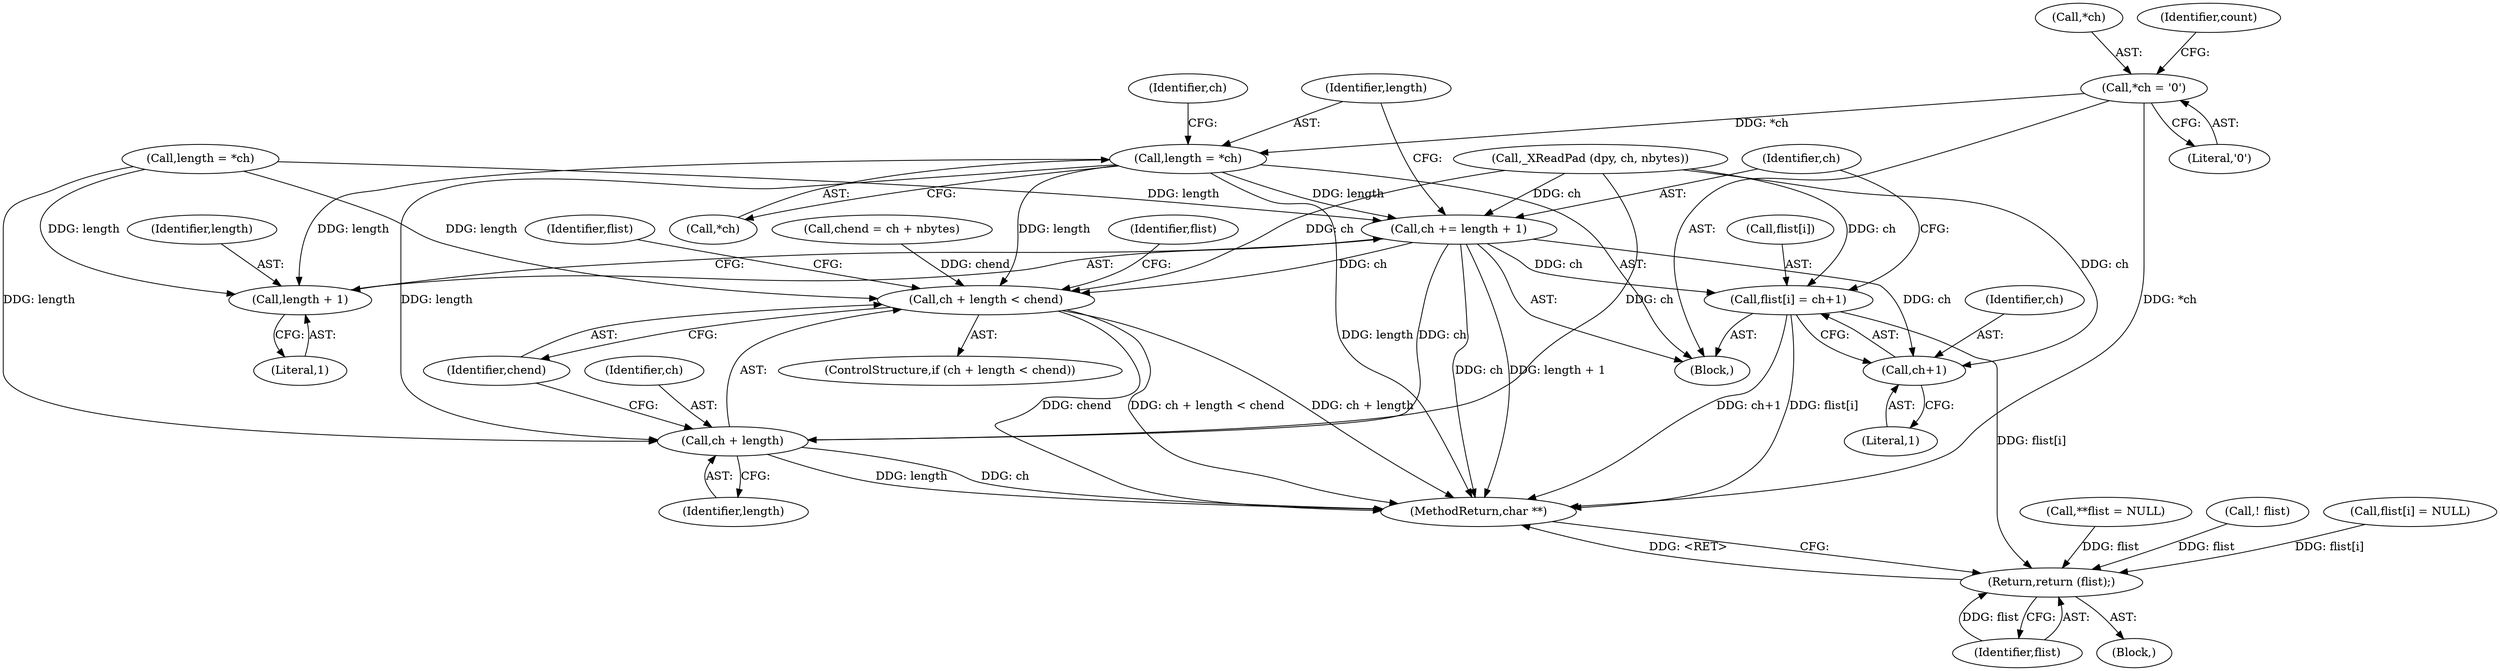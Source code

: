 digraph "0_libx11_dbf72805fd9d7b1846fe9a11b46f3994bfc27fea@pointer" {
"1000255" [label="(Call,*ch = '\0')"];
"1000251" [label="(Call,length = *ch)"];
"1000233" [label="(Call,ch + length < chend)"];
"1000234" [label="(Call,ch + length)"];
"1000246" [label="(Call,ch += length + 1)"];
"1000239" [label="(Call,flist[i] = ch+1)"];
"1000274" [label="(Return,return (flist);)"];
"1000243" [label="(Call,ch+1)"];
"1000248" [label="(Call,length + 1)"];
"1000255" [label="(Call,*ch = '\0')"];
"1000258" [label="(Literal,'\0')"];
"1000116" [label="(Call,**flist = NULL)"];
"1000241" [label="(Identifier,flist)"];
"1000239" [label="(Call,flist[i] = ch+1)"];
"1000275" [label="(Identifier,flist)"];
"1000186" [label="(Call,! flist)"];
"1000252" [label="(Identifier,length)"];
"1000264" [label="(Identifier,flist)"];
"1000253" [label="(Call,*ch)"];
"1000247" [label="(Identifier,ch)"];
"1000257" [label="(Identifier,ch)"];
"1000251" [label="(Call,length = *ch)"];
"1000256" [label="(Call,*ch)"];
"1000250" [label="(Literal,1)"];
"1000211" [label="(Call,chend = ch + nbytes)"];
"1000240" [label="(Call,flist[i])"];
"1000234" [label="(Call,ch + length)"];
"1000248" [label="(Call,length + 1)"];
"1000236" [label="(Identifier,length)"];
"1000244" [label="(Identifier,ch)"];
"1000249" [label="(Identifier,length)"];
"1000233" [label="(Call,ch + length < chend)"];
"1000235" [label="(Identifier,ch)"];
"1000260" [label="(Identifier,count)"];
"1000245" [label="(Literal,1)"];
"1000237" [label="(Identifier,chend)"];
"1000238" [label="(Block,)"];
"1000276" [label="(MethodReturn,char **)"];
"1000109" [label="(Block,)"];
"1000243" [label="(Call,ch+1)"];
"1000232" [label="(ControlStructure,if (ch + length < chend))"];
"1000216" [label="(Call,length = *ch)"];
"1000246" [label="(Call,ch += length + 1)"];
"1000207" [label="(Call,_XReadPad (dpy, ch, nbytes))"];
"1000274" [label="(Return,return (flist);)"];
"1000262" [label="(Call,flist[i] = NULL)"];
"1000255" -> "1000238"  [label="AST: "];
"1000255" -> "1000258"  [label="CFG: "];
"1000256" -> "1000255"  [label="AST: "];
"1000258" -> "1000255"  [label="AST: "];
"1000260" -> "1000255"  [label="CFG: "];
"1000255" -> "1000276"  [label="DDG: *ch"];
"1000255" -> "1000251"  [label="DDG: *ch"];
"1000251" -> "1000238"  [label="AST: "];
"1000251" -> "1000253"  [label="CFG: "];
"1000252" -> "1000251"  [label="AST: "];
"1000253" -> "1000251"  [label="AST: "];
"1000257" -> "1000251"  [label="CFG: "];
"1000251" -> "1000276"  [label="DDG: length"];
"1000251" -> "1000233"  [label="DDG: length"];
"1000251" -> "1000234"  [label="DDG: length"];
"1000251" -> "1000246"  [label="DDG: length"];
"1000251" -> "1000248"  [label="DDG: length"];
"1000233" -> "1000232"  [label="AST: "];
"1000233" -> "1000237"  [label="CFG: "];
"1000234" -> "1000233"  [label="AST: "];
"1000237" -> "1000233"  [label="AST: "];
"1000241" -> "1000233"  [label="CFG: "];
"1000264" -> "1000233"  [label="CFG: "];
"1000233" -> "1000276"  [label="DDG: chend"];
"1000233" -> "1000276"  [label="DDG: ch + length < chend"];
"1000233" -> "1000276"  [label="DDG: ch + length"];
"1000246" -> "1000233"  [label="DDG: ch"];
"1000207" -> "1000233"  [label="DDG: ch"];
"1000216" -> "1000233"  [label="DDG: length"];
"1000211" -> "1000233"  [label="DDG: chend"];
"1000234" -> "1000236"  [label="CFG: "];
"1000235" -> "1000234"  [label="AST: "];
"1000236" -> "1000234"  [label="AST: "];
"1000237" -> "1000234"  [label="CFG: "];
"1000234" -> "1000276"  [label="DDG: length"];
"1000234" -> "1000276"  [label="DDG: ch"];
"1000246" -> "1000234"  [label="DDG: ch"];
"1000207" -> "1000234"  [label="DDG: ch"];
"1000216" -> "1000234"  [label="DDG: length"];
"1000246" -> "1000238"  [label="AST: "];
"1000246" -> "1000248"  [label="CFG: "];
"1000247" -> "1000246"  [label="AST: "];
"1000248" -> "1000246"  [label="AST: "];
"1000252" -> "1000246"  [label="CFG: "];
"1000246" -> "1000276"  [label="DDG: length + 1"];
"1000246" -> "1000276"  [label="DDG: ch"];
"1000246" -> "1000239"  [label="DDG: ch"];
"1000246" -> "1000243"  [label="DDG: ch"];
"1000216" -> "1000246"  [label="DDG: length"];
"1000207" -> "1000246"  [label="DDG: ch"];
"1000239" -> "1000238"  [label="AST: "];
"1000239" -> "1000243"  [label="CFG: "];
"1000240" -> "1000239"  [label="AST: "];
"1000243" -> "1000239"  [label="AST: "];
"1000247" -> "1000239"  [label="CFG: "];
"1000239" -> "1000276"  [label="DDG: flist[i]"];
"1000239" -> "1000276"  [label="DDG: ch+1"];
"1000207" -> "1000239"  [label="DDG: ch"];
"1000239" -> "1000274"  [label="DDG: flist[i]"];
"1000274" -> "1000109"  [label="AST: "];
"1000274" -> "1000275"  [label="CFG: "];
"1000275" -> "1000274"  [label="AST: "];
"1000276" -> "1000274"  [label="CFG: "];
"1000274" -> "1000276"  [label="DDG: <RET>"];
"1000275" -> "1000274"  [label="DDG: flist"];
"1000116" -> "1000274"  [label="DDG: flist"];
"1000186" -> "1000274"  [label="DDG: flist"];
"1000262" -> "1000274"  [label="DDG: flist[i]"];
"1000243" -> "1000245"  [label="CFG: "];
"1000244" -> "1000243"  [label="AST: "];
"1000245" -> "1000243"  [label="AST: "];
"1000207" -> "1000243"  [label="DDG: ch"];
"1000248" -> "1000250"  [label="CFG: "];
"1000249" -> "1000248"  [label="AST: "];
"1000250" -> "1000248"  [label="AST: "];
"1000216" -> "1000248"  [label="DDG: length"];
}
